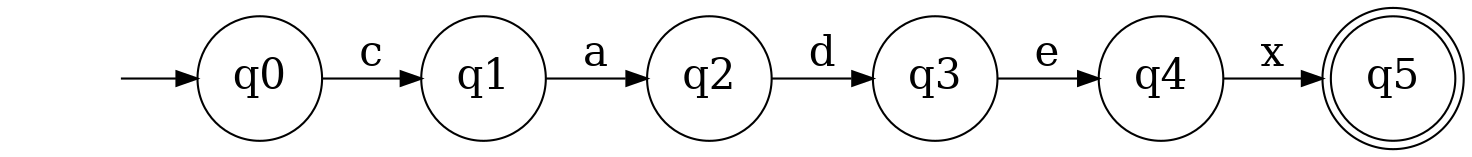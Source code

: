 digraph "automatas/Tipo_de_dato/cosocadex" {
	graph [rankdir=LR]
	node [fontsize=20]
	edge [fontsize="20pt"]
	"" [label="" shape=plaintext]
	q5 [label=q5 shape=doublecircle]
	q3 [label=q3 shape=circle]
	q4 [label=q4 shape=circle]
	q2 [label=q2 shape=circle]
	q0 [label=q0 shape=circle]
	q1 [label=q1 shape=circle]
	"" -> q0 [label=""]
	q0 -> q1 [label=c]
	q1 -> q2 [label=a]
	q2 -> q3 [label=d]
	q3 -> q4 [label=e]
	q4 -> q5 [label=x]
}
